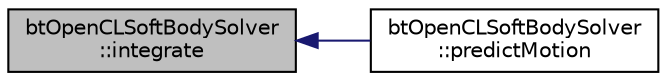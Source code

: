 digraph "btOpenCLSoftBodySolver::integrate"
{
  edge [fontname="Helvetica",fontsize="10",labelfontname="Helvetica",labelfontsize="10"];
  node [fontname="Helvetica",fontsize="10",shape=record];
  rankdir="LR";
  Node1 [label="btOpenCLSoftBodySolver\l::integrate",height=0.2,width=0.4,color="black", fillcolor="grey75", style="filled", fontcolor="black"];
  Node1 -> Node2 [dir="back",color="midnightblue",fontsize="10",style="solid",fontname="Helvetica"];
  Node2 [label="btOpenCLSoftBodySolver\l::predictMotion",height=0.2,width=0.4,color="black", fillcolor="white", style="filled",URL="$classbt_open_c_l_soft_body_solver.html#ab48872d1de7b5b960d462c71d36ee92d"];
}
